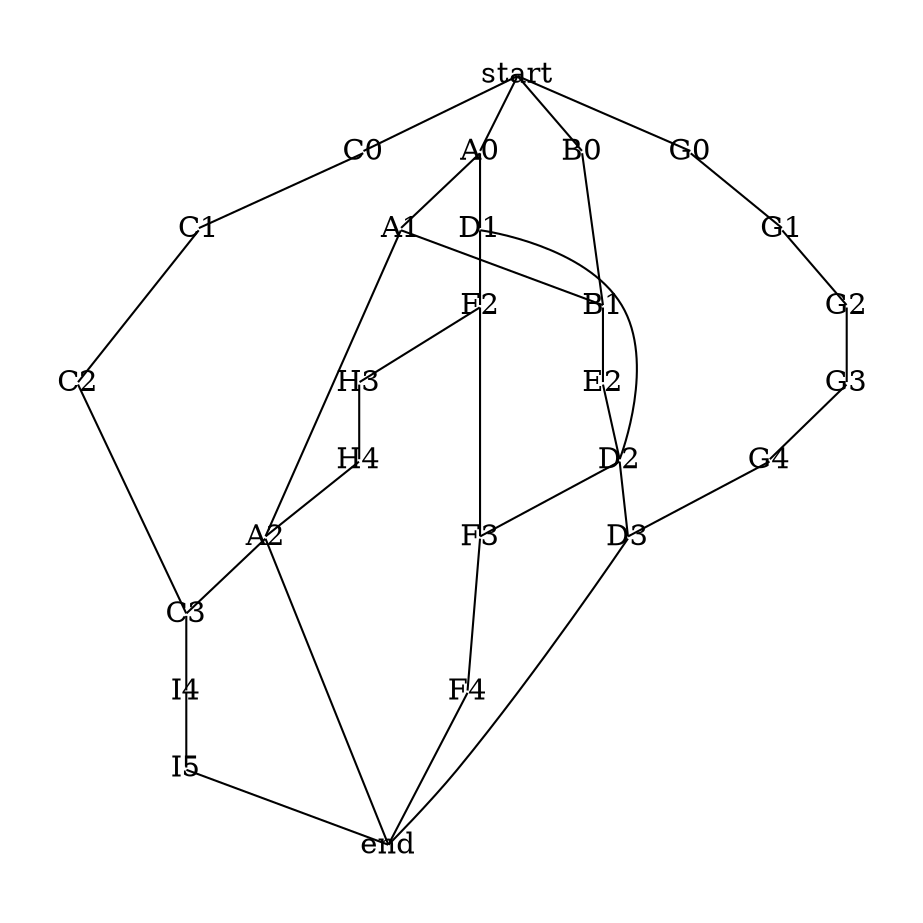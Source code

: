 digraph G {
    ratio=1;
    pad=0.5;
    edge [arrowhead=none];

    start [shape=box];
    end [shape=box];

    start [fixedsize=true height= 0, width=0 color="transparent"];
    end [fixedsize=true height= 0, width=0 color="transparent"];
    C0 [fixedsize=true height= 0, width=0 color="transparent"];
    C1 [fixedsize=true height= 0, width=0 color="transparent"];
    C2 [fixedsize=true height= 0, width=0 color="transparent"];
    C3 [fixedsize=true height= 0, width=0 color="transparent"];
    I4 [fixedsize=true height= 0, width=0 color="transparent"];
    I5 [fixedsize=true height= 0, width=0 color="transparent"];
    A0 [fixedsize=true height= 0, width=0 color="transparent"];
    A1 [fixedsize=true height= 0, width=0 color="transparent"];
    A2 [fixedsize=true height= 0, width=0 color="transparent"];
    B0 [fixedsize=true height= 0, width=0 color="transparent"];
    B1 [fixedsize=true height= 0, width=0 color="transparent"];
    E2 [fixedsize=true height= 0, width=0 color="transparent"];
    D1 [fixedsize=true height= 0, width=0 color="transparent"];
    D2 [fixedsize=true height= 0, width=0 color="transparent"];
    D3 [fixedsize=true height= 0, width=0 color="transparent"];
    H4 [fixedsize=true height= 0, width=0 color="transparent"];
    H3 [fixedsize=true height= 0, width=0 color="transparent"];
    F2 [fixedsize=true height= 0, width=0 color="transparent"];
    F3 [fixedsize=true height= 0, width=0 color="transparent"];
    F4 [fixedsize=true height= 0, width=0 color="transparent"];
    G0 [fixedsize=true height= 0, width=0 color="transparent"];
    G1 [fixedsize=true height= 0, width=0 color="transparent"];
    G2 [fixedsize=true height= 0, width=0 color="transparent"];
    G3 [fixedsize=true height= 0, width=0 color="transparent"];
    G4 [fixedsize=true height= 0, width=0 color="transparent"];

    F2 -> H3
    H3 -> H4;
    H4 -> A2;
    start -> G0;
    G0 -> G1;
    G1 -> G2;
    G2 -> G3;
    G3 -> G4;
    G4 -> D3;
    start -> A0;
    A0 -> A1;
    A0 -> D1;
    A1 -> A2;
    A1 -> B1;
    A2 -> end;
    A2 -> C3;
    start -> B0;
    B0 -> B1;
    B1 -> E2;
    start -> C0;
    C0 -> C1;
    C1 -> C2;
    C2 -> C3;
    C3 -> I4;
    D1 -> D2;
    D1 -> F2;
    E2 -> D2
    D2 -> D3;
    D2 -> F3;
    D3 -> end;
    F2 -> F3;
    F3 -> F4;
    F4 -> end;
    I4 -> I5;
    I5 -> end;
}